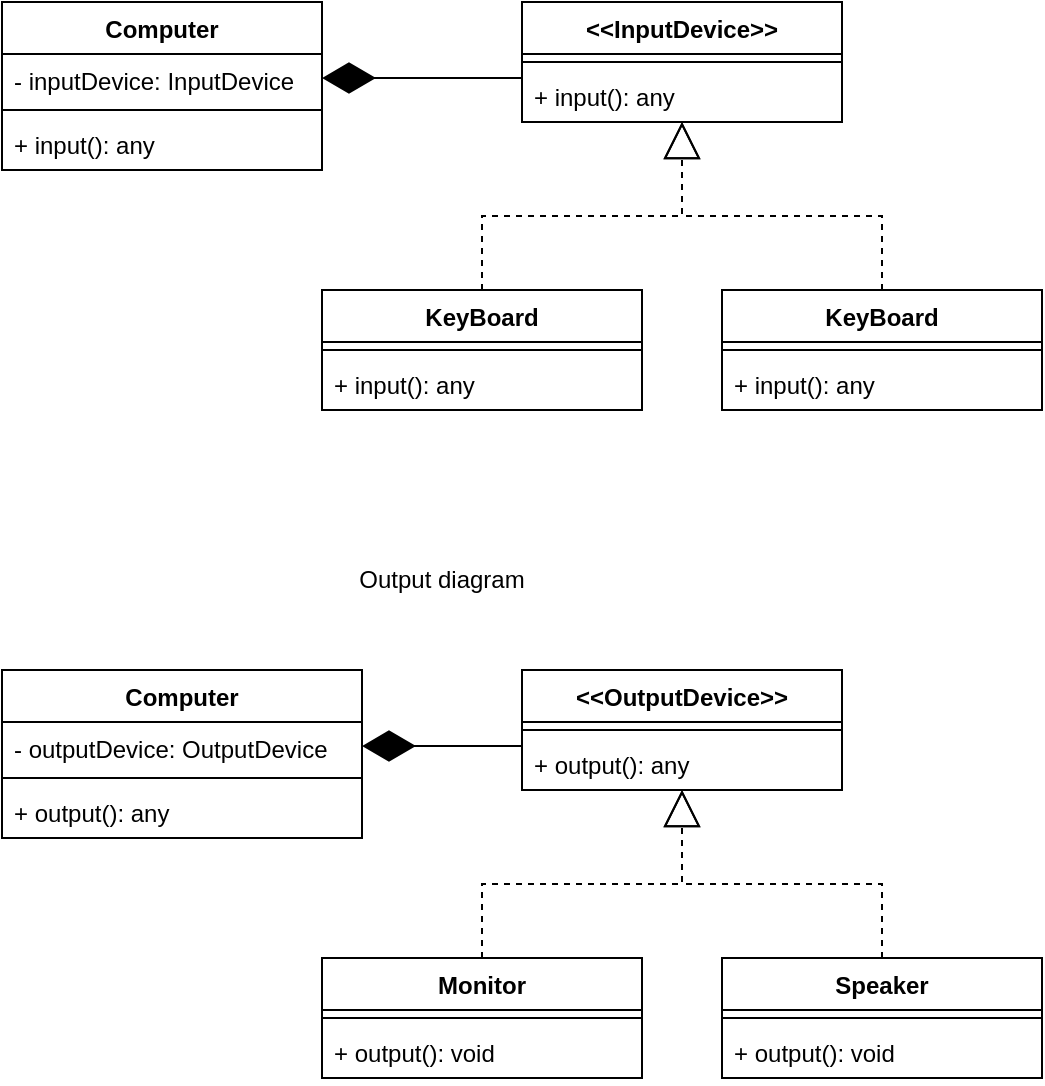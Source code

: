 <mxfile version="20.8.16" type="device" pages="2"><diagram id="beDGnjfkKSLwrwUo9Oyk" name="Page-2"><mxGraphModel dx="726" dy="465" grid="1" gridSize="10" guides="1" tooltips="1" connect="1" arrows="1" fold="1" page="1" pageScale="1" pageWidth="850" pageHeight="1100" math="0" shadow="0"><root><mxCell id="rgCSnwu9Jpfe-jQjMlov-0"/><mxCell id="rgCSnwu9Jpfe-jQjMlov-1" parent="rgCSnwu9Jpfe-jQjMlov-0"/><mxCell id="rgCSnwu9Jpfe-jQjMlov-2" value="Computer" style="swimlane;fontStyle=1;align=center;verticalAlign=top;childLayout=stackLayout;horizontal=1;startSize=26;horizontalStack=0;resizeParent=1;resizeParentMax=0;resizeLast=0;collapsible=1;marginBottom=0;" parent="rgCSnwu9Jpfe-jQjMlov-1" vertex="1"><mxGeometry x="360" y="176" width="160" height="84" as="geometry"/></mxCell><mxCell id="rgCSnwu9Jpfe-jQjMlov-3" value="- inputDevice: InputDevice" style="text;strokeColor=none;fillColor=none;align=left;verticalAlign=top;spacingLeft=4;spacingRight=4;overflow=hidden;rotatable=0;points=[[0,0.5],[1,0.5]];portConstraint=eastwest;" parent="rgCSnwu9Jpfe-jQjMlov-2" vertex="1"><mxGeometry y="26" width="160" height="24" as="geometry"/></mxCell><mxCell id="rgCSnwu9Jpfe-jQjMlov-4" value="" style="line;strokeWidth=1;fillColor=none;align=left;verticalAlign=middle;spacingTop=-1;spacingLeft=3;spacingRight=3;rotatable=0;labelPosition=right;points=[];portConstraint=eastwest;" parent="rgCSnwu9Jpfe-jQjMlov-2" vertex="1"><mxGeometry y="50" width="160" height="8" as="geometry"/></mxCell><mxCell id="rgCSnwu9Jpfe-jQjMlov-5" value="+ input(): any" style="text;strokeColor=none;fillColor=none;align=left;verticalAlign=top;spacingLeft=4;spacingRight=4;overflow=hidden;rotatable=0;points=[[0,0.5],[1,0.5]];portConstraint=eastwest;" parent="rgCSnwu9Jpfe-jQjMlov-2" vertex="1"><mxGeometry y="58" width="160" height="26" as="geometry"/></mxCell><mxCell id="9eOb3V0LKxRyGb9d7qch-0" value="&lt;&lt;InputDevice&gt;&gt;" style="swimlane;fontStyle=1;align=center;verticalAlign=top;childLayout=stackLayout;horizontal=1;startSize=26;horizontalStack=0;resizeParent=1;resizeParentMax=0;resizeLast=0;collapsible=1;marginBottom=0;" parent="rgCSnwu9Jpfe-jQjMlov-1" vertex="1"><mxGeometry x="620" y="176" width="160" height="60" as="geometry"/></mxCell><mxCell id="9eOb3V0LKxRyGb9d7qch-2" value="" style="line;strokeWidth=1;fillColor=none;align=left;verticalAlign=middle;spacingTop=-1;spacingLeft=3;spacingRight=3;rotatable=0;labelPosition=right;points=[];portConstraint=eastwest;" parent="9eOb3V0LKxRyGb9d7qch-0" vertex="1"><mxGeometry y="26" width="160" height="8" as="geometry"/></mxCell><mxCell id="9eOb3V0LKxRyGb9d7qch-3" value="+ input(): any" style="text;strokeColor=none;fillColor=none;align=left;verticalAlign=top;spacingLeft=4;spacingRight=4;overflow=hidden;rotatable=0;points=[[0,0.5],[1,0.5]];portConstraint=eastwest;" parent="9eOb3V0LKxRyGb9d7qch-0" vertex="1"><mxGeometry y="34" width="160" height="26" as="geometry"/></mxCell><mxCell id="9eOb3V0LKxRyGb9d7qch-4" value="" style="endArrow=diamondThin;endFill=1;endSize=24;html=1;rounded=0;entryX=1;entryY=0.5;entryDx=0;entryDy=0;exitX=0;exitY=0.5;exitDx=0;exitDy=0;" parent="rgCSnwu9Jpfe-jQjMlov-1" target="rgCSnwu9Jpfe-jQjMlov-3" edge="1"><mxGeometry width="160" relative="1" as="geometry"><mxPoint x="620" y="214" as="sourcePoint"/><mxPoint x="630" y="310" as="targetPoint"/></mxGeometry></mxCell><mxCell id="80lQNBLWF6B72AK8yBRx-4" style="edgeStyle=orthogonalEdgeStyle;rounded=0;orthogonalLoop=1;jettySize=auto;html=1;dashed=1;endArrow=block;endFill=0;endSize=16;" parent="rgCSnwu9Jpfe-jQjMlov-1" source="9eOb3V0LKxRyGb9d7qch-6" target="9eOb3V0LKxRyGb9d7qch-0" edge="1"><mxGeometry relative="1" as="geometry"/></mxCell><mxCell id="9eOb3V0LKxRyGb9d7qch-6" value="KeyBoard" style="swimlane;fontStyle=1;align=center;verticalAlign=top;childLayout=stackLayout;horizontal=1;startSize=26;horizontalStack=0;resizeParent=1;resizeParentMax=0;resizeLast=0;collapsible=1;marginBottom=0;" parent="rgCSnwu9Jpfe-jQjMlov-1" vertex="1"><mxGeometry x="520" y="320" width="160" height="60" as="geometry"/></mxCell><mxCell id="9eOb3V0LKxRyGb9d7qch-8" value="" style="line;strokeWidth=1;fillColor=none;align=left;verticalAlign=middle;spacingTop=-1;spacingLeft=3;spacingRight=3;rotatable=0;labelPosition=right;points=[];portConstraint=eastwest;" parent="9eOb3V0LKxRyGb9d7qch-6" vertex="1"><mxGeometry y="26" width="160" height="8" as="geometry"/></mxCell><mxCell id="9eOb3V0LKxRyGb9d7qch-9" value="+ input(): any" style="text;strokeColor=none;fillColor=none;align=left;verticalAlign=top;spacingLeft=4;spacingRight=4;overflow=hidden;rotatable=0;points=[[0,0.5],[1,0.5]];portConstraint=eastwest;" parent="9eOb3V0LKxRyGb9d7qch-6" vertex="1"><mxGeometry y="34" width="160" height="26" as="geometry"/></mxCell><mxCell id="80lQNBLWF6B72AK8yBRx-3" style="edgeStyle=orthogonalEdgeStyle;rounded=0;orthogonalLoop=1;jettySize=auto;html=1;dashed=1;endArrow=block;endFill=0;endSize=16;" parent="rgCSnwu9Jpfe-jQjMlov-1" source="80lQNBLWF6B72AK8yBRx-0" target="9eOb3V0LKxRyGb9d7qch-0" edge="1"><mxGeometry relative="1" as="geometry"/></mxCell><mxCell id="80lQNBLWF6B72AK8yBRx-0" value="KeyBoard" style="swimlane;fontStyle=1;align=center;verticalAlign=top;childLayout=stackLayout;horizontal=1;startSize=26;horizontalStack=0;resizeParent=1;resizeParentMax=0;resizeLast=0;collapsible=1;marginBottom=0;" parent="rgCSnwu9Jpfe-jQjMlov-1" vertex="1"><mxGeometry x="720" y="320" width="160" height="60" as="geometry"/></mxCell><mxCell id="80lQNBLWF6B72AK8yBRx-1" value="" style="line;strokeWidth=1;fillColor=none;align=left;verticalAlign=middle;spacingTop=-1;spacingLeft=3;spacingRight=3;rotatable=0;labelPosition=right;points=[];portConstraint=eastwest;" parent="80lQNBLWF6B72AK8yBRx-0" vertex="1"><mxGeometry y="26" width="160" height="8" as="geometry"/></mxCell><mxCell id="80lQNBLWF6B72AK8yBRx-2" value="+ input(): any" style="text;strokeColor=none;fillColor=none;align=left;verticalAlign=top;spacingLeft=4;spacingRight=4;overflow=hidden;rotatable=0;points=[[0,0.5],[1,0.5]];portConstraint=eastwest;" parent="80lQNBLWF6B72AK8yBRx-0" vertex="1"><mxGeometry y="34" width="160" height="26" as="geometry"/></mxCell><mxCell id="AHsLxcJLiM64n0sKgAVd-0" value="Computer" style="swimlane;fontStyle=1;align=center;verticalAlign=top;childLayout=stackLayout;horizontal=1;startSize=26;horizontalStack=0;resizeParent=1;resizeParentMax=0;resizeLast=0;collapsible=1;marginBottom=0;" vertex="1" parent="rgCSnwu9Jpfe-jQjMlov-1"><mxGeometry x="360" y="510" width="180" height="84" as="geometry"/></mxCell><mxCell id="AHsLxcJLiM64n0sKgAVd-1" value="- outputDevice: OutputDevice" style="text;strokeColor=none;fillColor=none;align=left;verticalAlign=top;spacingLeft=4;spacingRight=4;overflow=hidden;rotatable=0;points=[[0,0.5],[1,0.5]];portConstraint=eastwest;" vertex="1" parent="AHsLxcJLiM64n0sKgAVd-0"><mxGeometry y="26" width="180" height="24" as="geometry"/></mxCell><mxCell id="AHsLxcJLiM64n0sKgAVd-2" value="" style="line;strokeWidth=1;fillColor=none;align=left;verticalAlign=middle;spacingTop=-1;spacingLeft=3;spacingRight=3;rotatable=0;labelPosition=right;points=[];portConstraint=eastwest;" vertex="1" parent="AHsLxcJLiM64n0sKgAVd-0"><mxGeometry y="50" width="180" height="8" as="geometry"/></mxCell><mxCell id="AHsLxcJLiM64n0sKgAVd-3" value="+ output(): any" style="text;strokeColor=none;fillColor=none;align=left;verticalAlign=top;spacingLeft=4;spacingRight=4;overflow=hidden;rotatable=0;points=[[0,0.5],[1,0.5]];portConstraint=eastwest;" vertex="1" parent="AHsLxcJLiM64n0sKgAVd-0"><mxGeometry y="58" width="180" height="26" as="geometry"/></mxCell><mxCell id="AHsLxcJLiM64n0sKgAVd-4" value="&lt;&lt;OutputDevice&gt;&gt;" style="swimlane;fontStyle=1;align=center;verticalAlign=top;childLayout=stackLayout;horizontal=1;startSize=26;horizontalStack=0;resizeParent=1;resizeParentMax=0;resizeLast=0;collapsible=1;marginBottom=0;" vertex="1" parent="rgCSnwu9Jpfe-jQjMlov-1"><mxGeometry x="620" y="510" width="160" height="60" as="geometry"/></mxCell><mxCell id="AHsLxcJLiM64n0sKgAVd-5" value="" style="line;strokeWidth=1;fillColor=none;align=left;verticalAlign=middle;spacingTop=-1;spacingLeft=3;spacingRight=3;rotatable=0;labelPosition=right;points=[];portConstraint=eastwest;" vertex="1" parent="AHsLxcJLiM64n0sKgAVd-4"><mxGeometry y="26" width="160" height="8" as="geometry"/></mxCell><mxCell id="AHsLxcJLiM64n0sKgAVd-6" value="+ output(): any" style="text;strokeColor=none;fillColor=none;align=left;verticalAlign=top;spacingLeft=4;spacingRight=4;overflow=hidden;rotatable=0;points=[[0,0.5],[1,0.5]];portConstraint=eastwest;" vertex="1" parent="AHsLxcJLiM64n0sKgAVd-4"><mxGeometry y="34" width="160" height="26" as="geometry"/></mxCell><mxCell id="AHsLxcJLiM64n0sKgAVd-7" value="" style="endArrow=diamondThin;endFill=1;endSize=24;html=1;rounded=0;entryX=1;entryY=0.5;entryDx=0;entryDy=0;exitX=0;exitY=0.5;exitDx=0;exitDy=0;" edge="1" parent="rgCSnwu9Jpfe-jQjMlov-1" target="AHsLxcJLiM64n0sKgAVd-1"><mxGeometry width="160" relative="1" as="geometry"><mxPoint x="620" y="548" as="sourcePoint"/><mxPoint x="630" y="644" as="targetPoint"/></mxGeometry></mxCell><mxCell id="AHsLxcJLiM64n0sKgAVd-8" style="edgeStyle=orthogonalEdgeStyle;rounded=0;orthogonalLoop=1;jettySize=auto;html=1;dashed=1;endArrow=block;endFill=0;endSize=16;" edge="1" parent="rgCSnwu9Jpfe-jQjMlov-1" source="AHsLxcJLiM64n0sKgAVd-9" target="AHsLxcJLiM64n0sKgAVd-4"><mxGeometry relative="1" as="geometry"/></mxCell><mxCell id="AHsLxcJLiM64n0sKgAVd-9" value="Monitor" style="swimlane;fontStyle=1;align=center;verticalAlign=top;childLayout=stackLayout;horizontal=1;startSize=26;horizontalStack=0;resizeParent=1;resizeParentMax=0;resizeLast=0;collapsible=1;marginBottom=0;" vertex="1" parent="rgCSnwu9Jpfe-jQjMlov-1"><mxGeometry x="520" y="654" width="160" height="60" as="geometry"/></mxCell><mxCell id="AHsLxcJLiM64n0sKgAVd-10" value="" style="line;strokeWidth=1;fillColor=none;align=left;verticalAlign=middle;spacingTop=-1;spacingLeft=3;spacingRight=3;rotatable=0;labelPosition=right;points=[];portConstraint=eastwest;" vertex="1" parent="AHsLxcJLiM64n0sKgAVd-9"><mxGeometry y="26" width="160" height="8" as="geometry"/></mxCell><mxCell id="AHsLxcJLiM64n0sKgAVd-11" value="+ output(): void" style="text;strokeColor=none;fillColor=none;align=left;verticalAlign=top;spacingLeft=4;spacingRight=4;overflow=hidden;rotatable=0;points=[[0,0.5],[1,0.5]];portConstraint=eastwest;" vertex="1" parent="AHsLxcJLiM64n0sKgAVd-9"><mxGeometry y="34" width="160" height="26" as="geometry"/></mxCell><mxCell id="AHsLxcJLiM64n0sKgAVd-12" style="edgeStyle=orthogonalEdgeStyle;rounded=0;orthogonalLoop=1;jettySize=auto;html=1;dashed=1;endArrow=block;endFill=0;endSize=16;" edge="1" parent="rgCSnwu9Jpfe-jQjMlov-1" source="AHsLxcJLiM64n0sKgAVd-13" target="AHsLxcJLiM64n0sKgAVd-4"><mxGeometry relative="1" as="geometry"/></mxCell><mxCell id="AHsLxcJLiM64n0sKgAVd-13" value="Speaker" style="swimlane;fontStyle=1;align=center;verticalAlign=top;childLayout=stackLayout;horizontal=1;startSize=26;horizontalStack=0;resizeParent=1;resizeParentMax=0;resizeLast=0;collapsible=1;marginBottom=0;" vertex="1" parent="rgCSnwu9Jpfe-jQjMlov-1"><mxGeometry x="720" y="654" width="160" height="60" as="geometry"/></mxCell><mxCell id="AHsLxcJLiM64n0sKgAVd-14" value="" style="line;strokeWidth=1;fillColor=none;align=left;verticalAlign=middle;spacingTop=-1;spacingLeft=3;spacingRight=3;rotatable=0;labelPosition=right;points=[];portConstraint=eastwest;" vertex="1" parent="AHsLxcJLiM64n0sKgAVd-13"><mxGeometry y="26" width="160" height="8" as="geometry"/></mxCell><mxCell id="AHsLxcJLiM64n0sKgAVd-15" value="+ output(): void" style="text;strokeColor=none;fillColor=none;align=left;verticalAlign=top;spacingLeft=4;spacingRight=4;overflow=hidden;rotatable=0;points=[[0,0.5],[1,0.5]];portConstraint=eastwest;" vertex="1" parent="AHsLxcJLiM64n0sKgAVd-13"><mxGeometry y="34" width="160" height="26" as="geometry"/></mxCell><mxCell id="AHsLxcJLiM64n0sKgAVd-16" value="Output diagram" style="text;html=1;strokeColor=none;fillColor=none;align=center;verticalAlign=middle;whiteSpace=wrap;rounded=0;" vertex="1" parent="rgCSnwu9Jpfe-jQjMlov-1"><mxGeometry x="520" y="450" width="120" height="30" as="geometry"/></mxCell></root></mxGraphModel></diagram><diagram id="CE8y71r34OHHwYAhWMIM" name="Page-3"><mxGraphModel dx="599" dy="381" grid="1" gridSize="10" guides="1" tooltips="1" connect="1" arrows="1" fold="1" page="1" pageScale="1" pageWidth="850" pageHeight="1100" math="0" shadow="0"><root><mxCell id="0-PlWivmI86Ssj4BgKXo-0"/><mxCell id="0-PlWivmI86Ssj4BgKXo-1" parent="0-PlWivmI86Ssj4BgKXo-0"/><mxCell id="Ax3n1TerPAWD_x5MRekO-0" value="Computer" style="swimlane;fontStyle=1;align=center;verticalAlign=top;childLayout=stackLayout;horizontal=1;startSize=26;horizontalStack=0;resizeParent=1;resizeParentMax=0;resizeLast=0;collapsible=1;marginBottom=0;" vertex="1" parent="0-PlWivmI86Ssj4BgKXo-1"><mxGeometry x="360" y="176" width="160" height="84" as="geometry"/></mxCell><mxCell id="Ax3n1TerPAWD_x5MRekO-1" value="- keyboard: Keyboard&#10;- mouse: Mouse" style="text;strokeColor=none;fillColor=none;align=left;verticalAlign=top;spacingLeft=4;spacingRight=4;overflow=hidden;rotatable=0;points=[[0,0.5],[1,0.5]];portConstraint=eastwest;" vertex="1" parent="Ax3n1TerPAWD_x5MRekO-0"><mxGeometry y="26" width="160" height="24" as="geometry"/></mxCell><mxCell id="Ax3n1TerPAWD_x5MRekO-2" value="" style="line;strokeWidth=1;fillColor=none;align=left;verticalAlign=middle;spacingTop=-1;spacingLeft=3;spacingRight=3;rotatable=0;labelPosition=right;points=[];portConstraint=eastwest;" vertex="1" parent="Ax3n1TerPAWD_x5MRekO-0"><mxGeometry y="50" width="160" height="8" as="geometry"/></mxCell><mxCell id="Ax3n1TerPAWD_x5MRekO-3" value="+ input(data): void" style="text;strokeColor=none;fillColor=none;align=left;verticalAlign=top;spacingLeft=4;spacingRight=4;overflow=hidden;rotatable=0;points=[[0,0.5],[1,0.5]];portConstraint=eastwest;" vertex="1" parent="Ax3n1TerPAWD_x5MRekO-0"><mxGeometry y="58" width="160" height="26" as="geometry"/></mxCell><mxCell id="Ax3n1TerPAWD_x5MRekO-7" value="" style="endArrow=diamondThin;endFill=1;endSize=24;html=1;rounded=0;entryX=1;entryY=0.5;entryDx=0;entryDy=0;exitX=0;exitY=0.5;exitDx=0;exitDy=0;" edge="1" parent="0-PlWivmI86Ssj4BgKXo-1" target="Ax3n1TerPAWD_x5MRekO-1"><mxGeometry width="160" relative="1" as="geometry"><mxPoint x="620" y="214" as="sourcePoint"/><mxPoint x="630" y="310" as="targetPoint"/></mxGeometry></mxCell><mxCell id="Ax3n1TerPAWD_x5MRekO-8" value="KeyBoard" style="swimlane;fontStyle=1;align=center;verticalAlign=top;childLayout=stackLayout;horizontal=1;startSize=26;horizontalStack=0;resizeParent=1;resizeParentMax=0;resizeLast=0;collapsible=1;marginBottom=0;" vertex="1" parent="0-PlWivmI86Ssj4BgKXo-1"><mxGeometry x="621" y="188" width="160" height="60" as="geometry"/></mxCell><mxCell id="Ax3n1TerPAWD_x5MRekO-9" value="" style="line;strokeWidth=1;fillColor=none;align=left;verticalAlign=middle;spacingTop=-1;spacingLeft=3;spacingRight=3;rotatable=0;labelPosition=right;points=[];portConstraint=eastwest;" vertex="1" parent="Ax3n1TerPAWD_x5MRekO-8"><mxGeometry y="26" width="160" height="8" as="geometry"/></mxCell><mxCell id="Ax3n1TerPAWD_x5MRekO-10" value="+ input(data): void" style="text;strokeColor=none;fillColor=none;align=left;verticalAlign=top;spacingLeft=4;spacingRight=4;overflow=hidden;rotatable=0;points=[[0,0.5],[1,0.5]];portConstraint=eastwest;" vertex="1" parent="Ax3n1TerPAWD_x5MRekO-8"><mxGeometry y="34" width="160" height="26" as="geometry"/></mxCell><mxCell id="Ax3n1TerPAWD_x5MRekO-12" value="Mouse" style="swimlane;fontStyle=1;align=center;verticalAlign=top;childLayout=stackLayout;horizontal=1;startSize=26;horizontalStack=0;resizeParent=1;resizeParentMax=0;resizeLast=0;collapsible=1;marginBottom=0;" vertex="1" parent="0-PlWivmI86Ssj4BgKXo-1"><mxGeometry x="621" y="260" width="160" height="60" as="geometry"/></mxCell><mxCell id="Ax3n1TerPAWD_x5MRekO-13" value="" style="line;strokeWidth=1;fillColor=none;align=left;verticalAlign=middle;spacingTop=-1;spacingLeft=3;spacingRight=3;rotatable=0;labelPosition=right;points=[];portConstraint=eastwest;" vertex="1" parent="Ax3n1TerPAWD_x5MRekO-12"><mxGeometry y="26" width="160" height="8" as="geometry"/></mxCell><mxCell id="Ax3n1TerPAWD_x5MRekO-14" value="+ input(data): void" style="text;strokeColor=none;fillColor=none;align=left;verticalAlign=top;spacingLeft=4;spacingRight=4;overflow=hidden;rotatable=0;points=[[0,0.5],[1,0.5]];portConstraint=eastwest;" vertex="1" parent="Ax3n1TerPAWD_x5MRekO-12"><mxGeometry y="34" width="160" height="26" as="geometry"/></mxCell><mxCell id="Ax3n1TerPAWD_x5MRekO-15" value="" style="endArrow=diamondThin;endFill=1;endSize=24;html=1;rounded=0;entryX=1.009;entryY=0.823;entryDx=0;entryDy=0;exitX=0.008;exitY=-0.099;exitDx=0;exitDy=0;exitPerimeter=0;entryPerimeter=0;" edge="1" parent="0-PlWivmI86Ssj4BgKXo-1" source="Ax3n1TerPAWD_x5MRekO-14" target="Ax3n1TerPAWD_x5MRekO-1"><mxGeometry width="160" relative="1" as="geometry"><mxPoint x="630" y="224" as="sourcePoint"/><mxPoint x="530" y="224" as="targetPoint"/></mxGeometry></mxCell></root></mxGraphModel></diagram></mxfile>